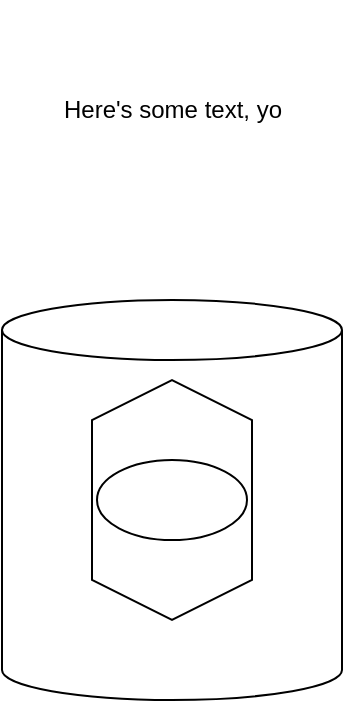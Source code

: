 <mxfile version="14.2.9" type="github">
  <diagram id="WgbV24EcbMyfd_yaAE5L" name="Page-1">
    <mxGraphModel dx="1038" dy="548" grid="1" gridSize="10" guides="1" tooltips="1" connect="1" arrows="1" fold="1" page="1" pageScale="1" pageWidth="850" pageHeight="1100" math="0" shadow="0">
      <root>
        <mxCell id="0" />
        <mxCell id="1" parent="0" />
        <mxCell id="3W74wstSbXsfvehHpFCq-1" value="" style="shape=cylinder3;whiteSpace=wrap;html=1;boundedLbl=1;backgroundOutline=1;size=15;" parent="1" vertex="1">
          <mxGeometry x="310" y="190" width="170" height="200" as="geometry" />
        </mxCell>
        <mxCell id="3W74wstSbXsfvehHpFCq-2" value="" style="shape=hexagon;perimeter=hexagonPerimeter2;whiteSpace=wrap;html=1;fixedSize=1;rotation=90;" parent="1" vertex="1">
          <mxGeometry x="335" y="250" width="120" height="80" as="geometry" />
        </mxCell>
        <mxCell id="3W74wstSbXsfvehHpFCq-3" value="" style="ellipse;whiteSpace=wrap;html=1;" parent="1" vertex="1">
          <mxGeometry x="357.5" y="270" width="75" height="40" as="geometry" />
        </mxCell>
        <mxCell id="Nf9gz2ykiDbAvEMtv3Q7-1" value="Here&#39;s some text, yo" style="text;html=1;strokeColor=none;fillColor=none;align=center;verticalAlign=middle;whiteSpace=wrap;rounded=0;" vertex="1" parent="1">
          <mxGeometry x="317.5" y="40" width="155" height="110" as="geometry" />
        </mxCell>
      </root>
    </mxGraphModel>
  </diagram>
</mxfile>
